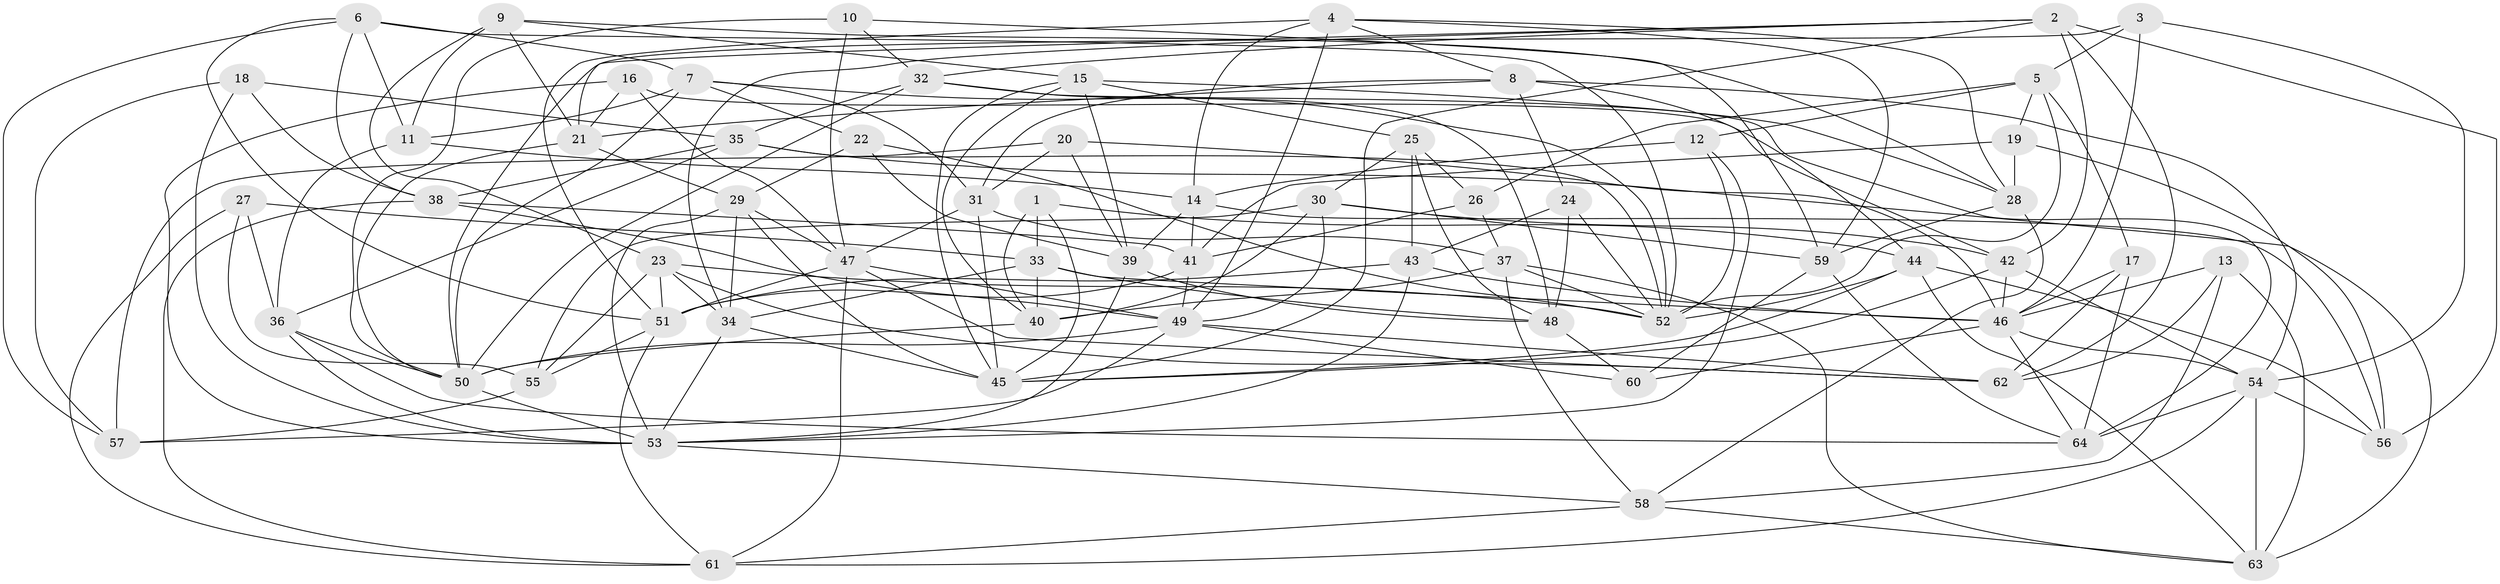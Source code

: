 // original degree distribution, {4: 1.0}
// Generated by graph-tools (version 1.1) at 2025/26/03/09/25 03:26:58]
// undirected, 64 vertices, 187 edges
graph export_dot {
graph [start="1"]
  node [color=gray90,style=filled];
  1;
  2;
  3;
  4;
  5;
  6;
  7;
  8;
  9;
  10;
  11;
  12;
  13;
  14;
  15;
  16;
  17;
  18;
  19;
  20;
  21;
  22;
  23;
  24;
  25;
  26;
  27;
  28;
  29;
  30;
  31;
  32;
  33;
  34;
  35;
  36;
  37;
  38;
  39;
  40;
  41;
  42;
  43;
  44;
  45;
  46;
  47;
  48;
  49;
  50;
  51;
  52;
  53;
  54;
  55;
  56;
  57;
  58;
  59;
  60;
  61;
  62;
  63;
  64;
  1 -- 33 [weight=1.0];
  1 -- 40 [weight=1.0];
  1 -- 44 [weight=1.0];
  1 -- 45 [weight=1.0];
  2 -- 21 [weight=1.0];
  2 -- 32 [weight=1.0];
  2 -- 34 [weight=1.0];
  2 -- 42 [weight=1.0];
  2 -- 45 [weight=1.0];
  2 -- 56 [weight=2.0];
  2 -- 62 [weight=1.0];
  3 -- 5 [weight=1.0];
  3 -- 46 [weight=1.0];
  3 -- 50 [weight=1.0];
  3 -- 54 [weight=1.0];
  4 -- 8 [weight=1.0];
  4 -- 14 [weight=1.0];
  4 -- 28 [weight=1.0];
  4 -- 49 [weight=1.0];
  4 -- 51 [weight=1.0];
  4 -- 59 [weight=1.0];
  5 -- 12 [weight=1.0];
  5 -- 17 [weight=1.0];
  5 -- 19 [weight=1.0];
  5 -- 26 [weight=1.0];
  5 -- 52 [weight=1.0];
  6 -- 7 [weight=1.0];
  6 -- 11 [weight=1.0];
  6 -- 38 [weight=1.0];
  6 -- 51 [weight=1.0];
  6 -- 52 [weight=1.0];
  6 -- 57 [weight=1.0];
  7 -- 11 [weight=1.0];
  7 -- 22 [weight=1.0];
  7 -- 31 [weight=1.0];
  7 -- 50 [weight=1.0];
  7 -- 52 [weight=1.0];
  8 -- 21 [weight=1.0];
  8 -- 24 [weight=1.0];
  8 -- 31 [weight=1.0];
  8 -- 44 [weight=1.0];
  8 -- 54 [weight=1.0];
  9 -- 11 [weight=2.0];
  9 -- 15 [weight=1.0];
  9 -- 21 [weight=1.0];
  9 -- 23 [weight=1.0];
  9 -- 28 [weight=1.0];
  10 -- 32 [weight=1.0];
  10 -- 47 [weight=1.0];
  10 -- 50 [weight=1.0];
  10 -- 59 [weight=1.0];
  11 -- 14 [weight=1.0];
  11 -- 36 [weight=1.0];
  12 -- 14 [weight=1.0];
  12 -- 52 [weight=1.0];
  12 -- 53 [weight=1.0];
  13 -- 46 [weight=1.0];
  13 -- 58 [weight=1.0];
  13 -- 62 [weight=1.0];
  13 -- 63 [weight=1.0];
  14 -- 39 [weight=1.0];
  14 -- 41 [weight=1.0];
  14 -- 56 [weight=1.0];
  15 -- 25 [weight=1.0];
  15 -- 28 [weight=1.0];
  15 -- 39 [weight=1.0];
  15 -- 40 [weight=1.0];
  15 -- 45 [weight=1.0];
  16 -- 21 [weight=1.0];
  16 -- 42 [weight=1.0];
  16 -- 47 [weight=1.0];
  16 -- 53 [weight=1.0];
  17 -- 46 [weight=1.0];
  17 -- 62 [weight=1.0];
  17 -- 64 [weight=1.0];
  18 -- 35 [weight=1.0];
  18 -- 38 [weight=1.0];
  18 -- 53 [weight=1.0];
  18 -- 57 [weight=1.0];
  19 -- 28 [weight=1.0];
  19 -- 41 [weight=1.0];
  19 -- 56 [weight=1.0];
  20 -- 31 [weight=1.0];
  20 -- 39 [weight=1.0];
  20 -- 46 [weight=1.0];
  20 -- 57 [weight=1.0];
  21 -- 29 [weight=1.0];
  21 -- 50 [weight=1.0];
  22 -- 29 [weight=1.0];
  22 -- 39 [weight=1.0];
  22 -- 52 [weight=1.0];
  23 -- 34 [weight=1.0];
  23 -- 51 [weight=1.0];
  23 -- 52 [weight=1.0];
  23 -- 55 [weight=1.0];
  23 -- 62 [weight=1.0];
  24 -- 43 [weight=1.0];
  24 -- 48 [weight=1.0];
  24 -- 52 [weight=1.0];
  25 -- 26 [weight=1.0];
  25 -- 30 [weight=1.0];
  25 -- 43 [weight=2.0];
  25 -- 48 [weight=1.0];
  26 -- 37 [weight=1.0];
  26 -- 41 [weight=1.0];
  27 -- 33 [weight=1.0];
  27 -- 36 [weight=1.0];
  27 -- 55 [weight=1.0];
  27 -- 61 [weight=1.0];
  28 -- 58 [weight=1.0];
  28 -- 59 [weight=1.0];
  29 -- 34 [weight=1.0];
  29 -- 45 [weight=1.0];
  29 -- 47 [weight=1.0];
  29 -- 53 [weight=1.0];
  30 -- 40 [weight=1.0];
  30 -- 42 [weight=1.0];
  30 -- 49 [weight=1.0];
  30 -- 55 [weight=1.0];
  30 -- 59 [weight=1.0];
  31 -- 37 [weight=1.0];
  31 -- 45 [weight=1.0];
  31 -- 47 [weight=1.0];
  32 -- 35 [weight=1.0];
  32 -- 48 [weight=1.0];
  32 -- 50 [weight=1.0];
  32 -- 64 [weight=1.0];
  33 -- 34 [weight=1.0];
  33 -- 40 [weight=1.0];
  33 -- 46 [weight=1.0];
  33 -- 48 [weight=1.0];
  34 -- 45 [weight=1.0];
  34 -- 53 [weight=1.0];
  35 -- 36 [weight=1.0];
  35 -- 38 [weight=1.0];
  35 -- 52 [weight=1.0];
  35 -- 63 [weight=1.0];
  36 -- 50 [weight=1.0];
  36 -- 53 [weight=1.0];
  36 -- 64 [weight=1.0];
  37 -- 40 [weight=1.0];
  37 -- 52 [weight=1.0];
  37 -- 58 [weight=1.0];
  37 -- 63 [weight=1.0];
  38 -- 41 [weight=1.0];
  38 -- 49 [weight=1.0];
  38 -- 61 [weight=1.0];
  39 -- 48 [weight=1.0];
  39 -- 53 [weight=1.0];
  40 -- 50 [weight=1.0];
  41 -- 49 [weight=1.0];
  41 -- 51 [weight=1.0];
  42 -- 45 [weight=1.0];
  42 -- 46 [weight=1.0];
  42 -- 54 [weight=1.0];
  43 -- 46 [weight=1.0];
  43 -- 51 [weight=1.0];
  43 -- 53 [weight=1.0];
  44 -- 45 [weight=1.0];
  44 -- 52 [weight=1.0];
  44 -- 56 [weight=1.0];
  44 -- 63 [weight=1.0];
  46 -- 54 [weight=1.0];
  46 -- 60 [weight=1.0];
  46 -- 64 [weight=1.0];
  47 -- 49 [weight=1.0];
  47 -- 51 [weight=1.0];
  47 -- 61 [weight=1.0];
  47 -- 62 [weight=1.0];
  48 -- 60 [weight=1.0];
  49 -- 50 [weight=2.0];
  49 -- 57 [weight=1.0];
  49 -- 60 [weight=1.0];
  49 -- 62 [weight=1.0];
  50 -- 53 [weight=1.0];
  51 -- 55 [weight=1.0];
  51 -- 61 [weight=1.0];
  53 -- 58 [weight=1.0];
  54 -- 56 [weight=1.0];
  54 -- 61 [weight=1.0];
  54 -- 63 [weight=1.0];
  54 -- 64 [weight=1.0];
  55 -- 57 [weight=2.0];
  58 -- 61 [weight=1.0];
  58 -- 63 [weight=1.0];
  59 -- 60 [weight=1.0];
  59 -- 64 [weight=1.0];
}
